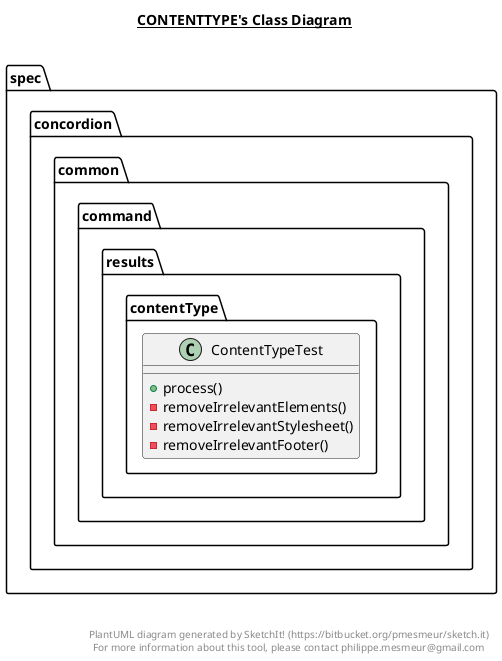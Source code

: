 @startuml

title __CONTENTTYPE's Class Diagram__\n

  package spec.concordion {
    package spec.concordion.common.command {
      package spec.concordion.common.command.results.contentType {
        class ContentTypeTest {
            + process()
            - removeIrrelevantElements()
            - removeIrrelevantStylesheet()
            - removeIrrelevantFooter()
        }
      }
    }
  }
  



right footer


PlantUML diagram generated by SketchIt! (https://bitbucket.org/pmesmeur/sketch.it)
For more information about this tool, please contact philippe.mesmeur@gmail.com
endfooter

@enduml
